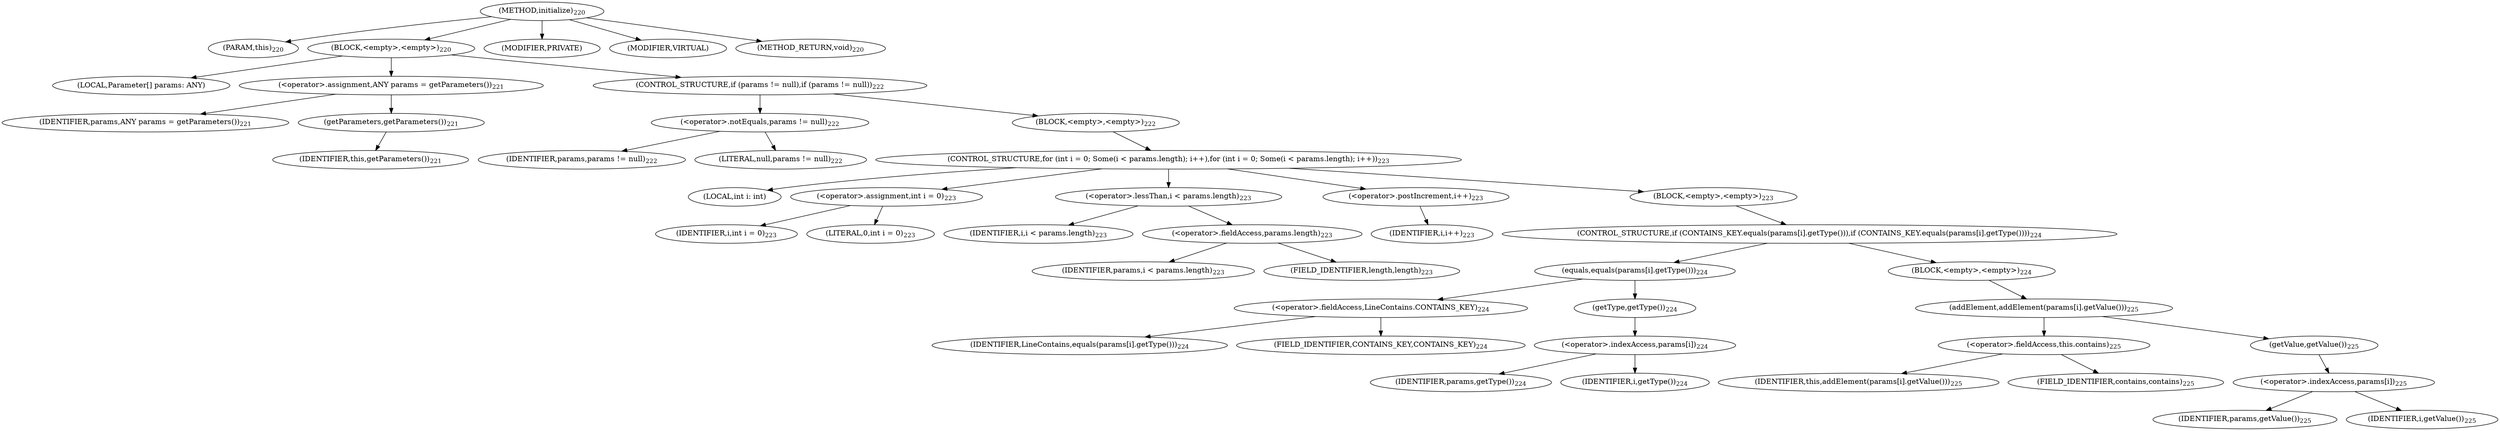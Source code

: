 digraph "initialize" {  
"272" [label = <(METHOD,initialize)<SUB>220</SUB>> ]
"22" [label = <(PARAM,this)<SUB>220</SUB>> ]
"273" [label = <(BLOCK,&lt;empty&gt;,&lt;empty&gt;)<SUB>220</SUB>> ]
"274" [label = <(LOCAL,Parameter[] params: ANY)> ]
"275" [label = <(&lt;operator&gt;.assignment,ANY params = getParameters())<SUB>221</SUB>> ]
"276" [label = <(IDENTIFIER,params,ANY params = getParameters())<SUB>221</SUB>> ]
"277" [label = <(getParameters,getParameters())<SUB>221</SUB>> ]
"21" [label = <(IDENTIFIER,this,getParameters())<SUB>221</SUB>> ]
"278" [label = <(CONTROL_STRUCTURE,if (params != null),if (params != null))<SUB>222</SUB>> ]
"279" [label = <(&lt;operator&gt;.notEquals,params != null)<SUB>222</SUB>> ]
"280" [label = <(IDENTIFIER,params,params != null)<SUB>222</SUB>> ]
"281" [label = <(LITERAL,null,params != null)<SUB>222</SUB>> ]
"282" [label = <(BLOCK,&lt;empty&gt;,&lt;empty&gt;)<SUB>222</SUB>> ]
"283" [label = <(CONTROL_STRUCTURE,for (int i = 0; Some(i &lt; params.length); i++),for (int i = 0; Some(i &lt; params.length); i++))<SUB>223</SUB>> ]
"284" [label = <(LOCAL,int i: int)> ]
"285" [label = <(&lt;operator&gt;.assignment,int i = 0)<SUB>223</SUB>> ]
"286" [label = <(IDENTIFIER,i,int i = 0)<SUB>223</SUB>> ]
"287" [label = <(LITERAL,0,int i = 0)<SUB>223</SUB>> ]
"288" [label = <(&lt;operator&gt;.lessThan,i &lt; params.length)<SUB>223</SUB>> ]
"289" [label = <(IDENTIFIER,i,i &lt; params.length)<SUB>223</SUB>> ]
"290" [label = <(&lt;operator&gt;.fieldAccess,params.length)<SUB>223</SUB>> ]
"291" [label = <(IDENTIFIER,params,i &lt; params.length)<SUB>223</SUB>> ]
"292" [label = <(FIELD_IDENTIFIER,length,length)<SUB>223</SUB>> ]
"293" [label = <(&lt;operator&gt;.postIncrement,i++)<SUB>223</SUB>> ]
"294" [label = <(IDENTIFIER,i,i++)<SUB>223</SUB>> ]
"295" [label = <(BLOCK,&lt;empty&gt;,&lt;empty&gt;)<SUB>223</SUB>> ]
"296" [label = <(CONTROL_STRUCTURE,if (CONTAINS_KEY.equals(params[i].getType())),if (CONTAINS_KEY.equals(params[i].getType())))<SUB>224</SUB>> ]
"297" [label = <(equals,equals(params[i].getType()))<SUB>224</SUB>> ]
"298" [label = <(&lt;operator&gt;.fieldAccess,LineContains.CONTAINS_KEY)<SUB>224</SUB>> ]
"299" [label = <(IDENTIFIER,LineContains,equals(params[i].getType()))<SUB>224</SUB>> ]
"300" [label = <(FIELD_IDENTIFIER,CONTAINS_KEY,CONTAINS_KEY)<SUB>224</SUB>> ]
"301" [label = <(getType,getType())<SUB>224</SUB>> ]
"302" [label = <(&lt;operator&gt;.indexAccess,params[i])<SUB>224</SUB>> ]
"303" [label = <(IDENTIFIER,params,getType())<SUB>224</SUB>> ]
"304" [label = <(IDENTIFIER,i,getType())<SUB>224</SUB>> ]
"305" [label = <(BLOCK,&lt;empty&gt;,&lt;empty&gt;)<SUB>224</SUB>> ]
"306" [label = <(addElement,addElement(params[i].getValue()))<SUB>225</SUB>> ]
"307" [label = <(&lt;operator&gt;.fieldAccess,this.contains)<SUB>225</SUB>> ]
"308" [label = <(IDENTIFIER,this,addElement(params[i].getValue()))<SUB>225</SUB>> ]
"309" [label = <(FIELD_IDENTIFIER,contains,contains)<SUB>225</SUB>> ]
"310" [label = <(getValue,getValue())<SUB>225</SUB>> ]
"311" [label = <(&lt;operator&gt;.indexAccess,params[i])<SUB>225</SUB>> ]
"312" [label = <(IDENTIFIER,params,getValue())<SUB>225</SUB>> ]
"313" [label = <(IDENTIFIER,i,getValue())<SUB>225</SUB>> ]
"314" [label = <(MODIFIER,PRIVATE)> ]
"315" [label = <(MODIFIER,VIRTUAL)> ]
"316" [label = <(METHOD_RETURN,void)<SUB>220</SUB>> ]
  "272" -> "22" 
  "272" -> "273" 
  "272" -> "314" 
  "272" -> "315" 
  "272" -> "316" 
  "273" -> "274" 
  "273" -> "275" 
  "273" -> "278" 
  "275" -> "276" 
  "275" -> "277" 
  "277" -> "21" 
  "278" -> "279" 
  "278" -> "282" 
  "279" -> "280" 
  "279" -> "281" 
  "282" -> "283" 
  "283" -> "284" 
  "283" -> "285" 
  "283" -> "288" 
  "283" -> "293" 
  "283" -> "295" 
  "285" -> "286" 
  "285" -> "287" 
  "288" -> "289" 
  "288" -> "290" 
  "290" -> "291" 
  "290" -> "292" 
  "293" -> "294" 
  "295" -> "296" 
  "296" -> "297" 
  "296" -> "305" 
  "297" -> "298" 
  "297" -> "301" 
  "298" -> "299" 
  "298" -> "300" 
  "301" -> "302" 
  "302" -> "303" 
  "302" -> "304" 
  "305" -> "306" 
  "306" -> "307" 
  "306" -> "310" 
  "307" -> "308" 
  "307" -> "309" 
  "310" -> "311" 
  "311" -> "312" 
  "311" -> "313" 
}
